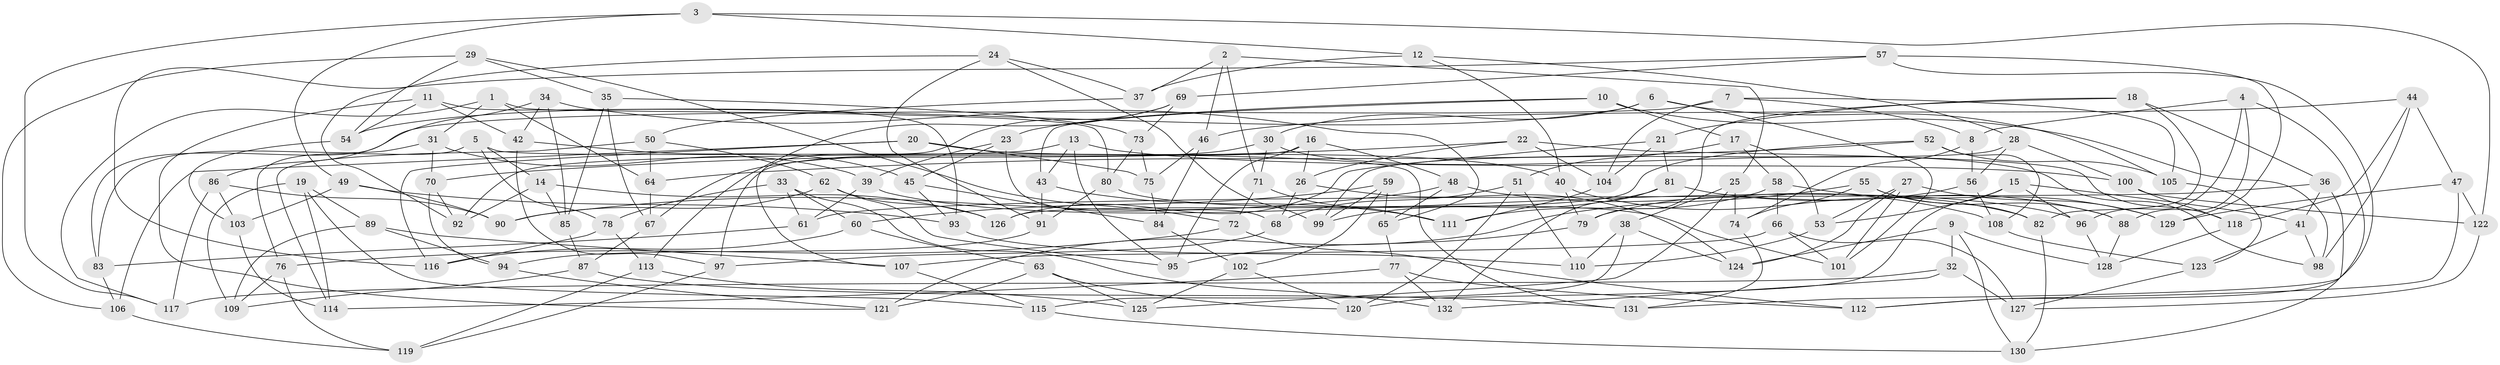// Generated by graph-tools (version 1.1) at 2025/16/03/09/25 04:16:43]
// undirected, 132 vertices, 264 edges
graph export_dot {
graph [start="1"]
  node [color=gray90,style=filled];
  1;
  2;
  3;
  4;
  5;
  6;
  7;
  8;
  9;
  10;
  11;
  12;
  13;
  14;
  15;
  16;
  17;
  18;
  19;
  20;
  21;
  22;
  23;
  24;
  25;
  26;
  27;
  28;
  29;
  30;
  31;
  32;
  33;
  34;
  35;
  36;
  37;
  38;
  39;
  40;
  41;
  42;
  43;
  44;
  45;
  46;
  47;
  48;
  49;
  50;
  51;
  52;
  53;
  54;
  55;
  56;
  57;
  58;
  59;
  60;
  61;
  62;
  63;
  64;
  65;
  66;
  67;
  68;
  69;
  70;
  71;
  72;
  73;
  74;
  75;
  76;
  77;
  78;
  79;
  80;
  81;
  82;
  83;
  84;
  85;
  86;
  87;
  88;
  89;
  90;
  91;
  92;
  93;
  94;
  95;
  96;
  97;
  98;
  99;
  100;
  101;
  102;
  103;
  104;
  105;
  106;
  107;
  108;
  109;
  110;
  111;
  112;
  113;
  114;
  115;
  116;
  117;
  118;
  119;
  120;
  121;
  122;
  123;
  124;
  125;
  126;
  127;
  128;
  129;
  130;
  131;
  132;
  1 -- 64;
  1 -- 80;
  1 -- 31;
  1 -- 117;
  2 -- 46;
  2 -- 37;
  2 -- 25;
  2 -- 71;
  3 -- 49;
  3 -- 12;
  3 -- 117;
  3 -- 122;
  4 -- 96;
  4 -- 112;
  4 -- 8;
  4 -- 88;
  5 -- 76;
  5 -- 14;
  5 -- 78;
  5 -- 131;
  6 -- 30;
  6 -- 54;
  6 -- 105;
  6 -- 101;
  7 -- 104;
  7 -- 8;
  7 -- 83;
  7 -- 105;
  8 -- 56;
  8 -- 74;
  9 -- 32;
  9 -- 124;
  9 -- 128;
  9 -- 130;
  10 -- 17;
  10 -- 98;
  10 -- 23;
  10 -- 43;
  11 -- 42;
  11 -- 93;
  11 -- 121;
  11 -- 54;
  12 -- 28;
  12 -- 40;
  12 -- 37;
  13 -- 43;
  13 -- 92;
  13 -- 100;
  13 -- 95;
  14 -- 85;
  14 -- 126;
  14 -- 92;
  15 -- 120;
  15 -- 96;
  15 -- 41;
  15 -- 53;
  16 -- 95;
  16 -- 26;
  16 -- 48;
  16 -- 97;
  17 -- 53;
  17 -- 58;
  17 -- 51;
  18 -- 36;
  18 -- 82;
  18 -- 79;
  18 -- 21;
  19 -- 89;
  19 -- 114;
  19 -- 109;
  19 -- 115;
  20 -- 116;
  20 -- 106;
  20 -- 75;
  20 -- 40;
  21 -- 81;
  21 -- 126;
  21 -- 104;
  22 -- 104;
  22 -- 70;
  22 -- 26;
  22 -- 118;
  23 -- 68;
  23 -- 39;
  23 -- 45;
  24 -- 92;
  24 -- 99;
  24 -- 91;
  24 -- 37;
  25 -- 125;
  25 -- 74;
  25 -- 38;
  26 -- 124;
  26 -- 68;
  27 -- 124;
  27 -- 101;
  27 -- 129;
  27 -- 53;
  28 -- 56;
  28 -- 99;
  28 -- 100;
  29 -- 35;
  29 -- 106;
  29 -- 54;
  29 -- 72;
  30 -- 98;
  30 -- 67;
  30 -- 71;
  31 -- 39;
  31 -- 70;
  31 -- 83;
  32 -- 127;
  32 -- 132;
  32 -- 117;
  33 -- 61;
  33 -- 78;
  33 -- 60;
  33 -- 132;
  34 -- 42;
  34 -- 86;
  34 -- 85;
  34 -- 65;
  35 -- 85;
  35 -- 73;
  35 -- 67;
  36 -- 61;
  36 -- 41;
  36 -- 130;
  37 -- 50;
  38 -- 115;
  38 -- 124;
  38 -- 110;
  39 -- 96;
  39 -- 61;
  40 -- 79;
  40 -- 82;
  41 -- 98;
  41 -- 123;
  42 -- 97;
  42 -- 45;
  43 -- 91;
  43 -- 111;
  44 -- 46;
  44 -- 118;
  44 -- 47;
  44 -- 98;
  45 -- 84;
  45 -- 93;
  46 -- 75;
  46 -- 84;
  47 -- 122;
  47 -- 129;
  47 -- 112;
  48 -- 108;
  48 -- 90;
  48 -- 65;
  49 -- 103;
  49 -- 93;
  49 -- 90;
  50 -- 64;
  50 -- 62;
  50 -- 114;
  51 -- 120;
  51 -- 68;
  51 -- 110;
  52 -- 108;
  52 -- 126;
  52 -- 105;
  52 -- 64;
  53 -- 110;
  54 -- 103;
  55 -- 121;
  55 -- 82;
  55 -- 74;
  55 -- 88;
  56 -- 108;
  56 -- 79;
  57 -- 116;
  57 -- 69;
  57 -- 129;
  57 -- 131;
  58 -- 129;
  58 -- 66;
  58 -- 111;
  59 -- 60;
  59 -- 65;
  59 -- 102;
  59 -- 99;
  60 -- 63;
  60 -- 116;
  61 -- 83;
  62 -- 95;
  62 -- 90;
  62 -- 126;
  63 -- 120;
  63 -- 121;
  63 -- 125;
  64 -- 67;
  65 -- 77;
  66 -- 127;
  66 -- 101;
  66 -- 107;
  67 -- 87;
  68 -- 97;
  69 -- 113;
  69 -- 73;
  69 -- 107;
  70 -- 94;
  70 -- 92;
  71 -- 72;
  71 -- 111;
  72 -- 112;
  72 -- 76;
  73 -- 75;
  73 -- 80;
  74 -- 131;
  75 -- 84;
  76 -- 119;
  76 -- 109;
  77 -- 114;
  77 -- 112;
  77 -- 132;
  78 -- 113;
  78 -- 116;
  79 -- 95;
  80 -- 91;
  80 -- 101;
  81 -- 132;
  81 -- 99;
  81 -- 88;
  82 -- 130;
  83 -- 106;
  84 -- 102;
  85 -- 87;
  86 -- 103;
  86 -- 90;
  86 -- 117;
  87 -- 109;
  87 -- 131;
  88 -- 128;
  89 -- 107;
  89 -- 94;
  89 -- 109;
  91 -- 94;
  93 -- 110;
  94 -- 121;
  96 -- 128;
  97 -- 119;
  100 -- 122;
  100 -- 118;
  102 -- 125;
  102 -- 120;
  103 -- 114;
  104 -- 111;
  105 -- 123;
  106 -- 119;
  107 -- 115;
  108 -- 123;
  113 -- 119;
  113 -- 125;
  115 -- 130;
  118 -- 128;
  122 -- 127;
  123 -- 127;
}
